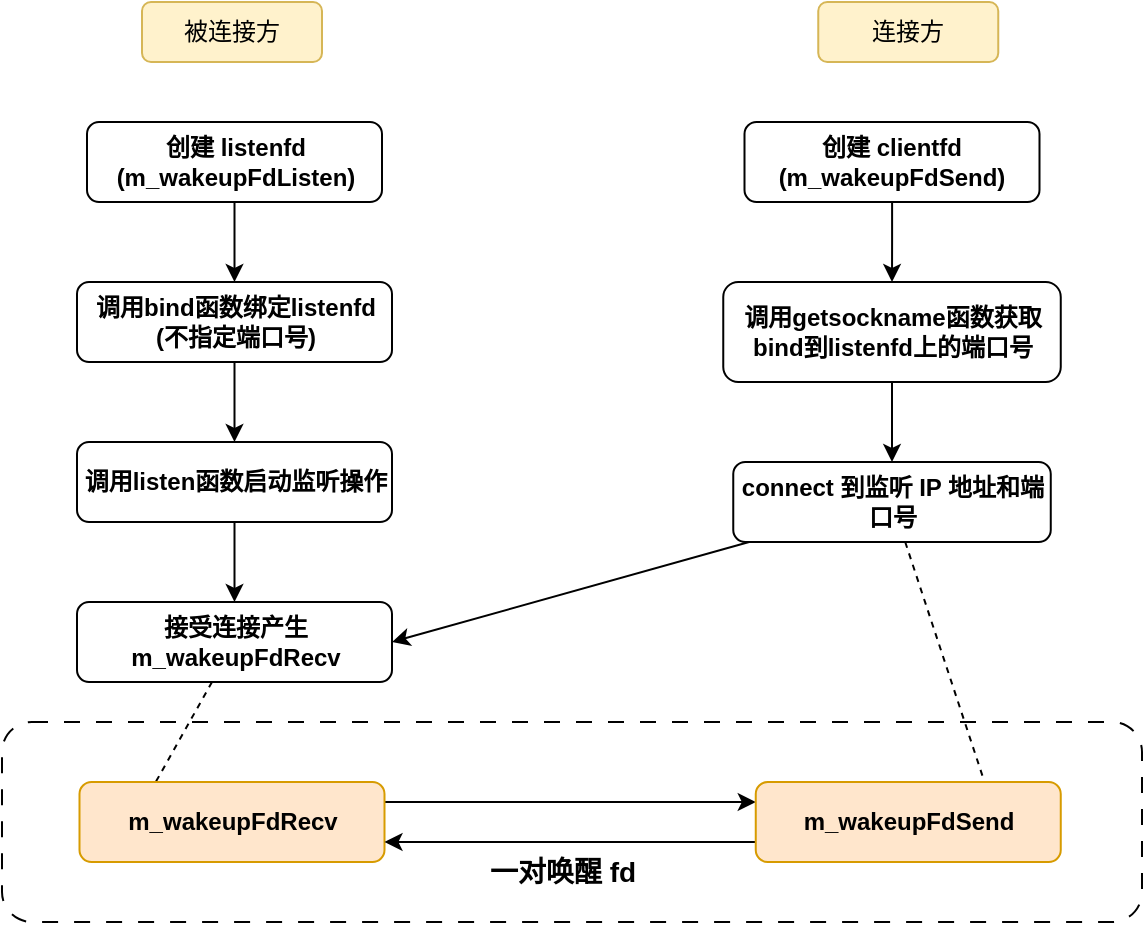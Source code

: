 <mxfile version="21.2.8" type="device">
  <diagram name="第 1 页" id="E0OqM58wUucWfDKx6ohA">
    <mxGraphModel dx="1235" dy="731" grid="0" gridSize="10" guides="1" tooltips="1" connect="1" arrows="1" fold="1" page="1" pageScale="1" pageWidth="3300" pageHeight="4681" math="0" shadow="0">
      <root>
        <mxCell id="0" />
        <mxCell id="1" parent="0" />
        <mxCell id="GomV5-Wkp9xQEJoRMgap-24" value="" style="rounded=1;whiteSpace=wrap;html=1;dashed=1;dashPattern=8 8;" vertex="1" parent="1">
          <mxGeometry x="160" y="420" width="570" height="100" as="geometry" />
        </mxCell>
        <mxCell id="GomV5-Wkp9xQEJoRMgap-1" value="被连接方" style="rounded=1;whiteSpace=wrap;html=1;fillColor=#fff2cc;strokeColor=#d6b656;" vertex="1" parent="1">
          <mxGeometry x="230" y="60" width="90" height="30" as="geometry" />
        </mxCell>
        <mxCell id="GomV5-Wkp9xQEJoRMgap-12" style="edgeStyle=orthogonalEdgeStyle;rounded=0;orthogonalLoop=1;jettySize=auto;html=1;entryX=0.5;entryY=0;entryDx=0;entryDy=0;" edge="1" parent="1" source="GomV5-Wkp9xQEJoRMgap-2" target="GomV5-Wkp9xQEJoRMgap-3">
          <mxGeometry relative="1" as="geometry" />
        </mxCell>
        <mxCell id="GomV5-Wkp9xQEJoRMgap-2" value="&lt;b&gt;创建 listenfd&lt;br&gt;(m_wakeupFdListen)&lt;/b&gt;" style="rounded=1;whiteSpace=wrap;html=1;" vertex="1" parent="1">
          <mxGeometry x="202.5" y="120" width="147.5" height="40" as="geometry" />
        </mxCell>
        <mxCell id="GomV5-Wkp9xQEJoRMgap-13" style="edgeStyle=orthogonalEdgeStyle;rounded=0;orthogonalLoop=1;jettySize=auto;html=1;" edge="1" parent="1" source="GomV5-Wkp9xQEJoRMgap-3" target="GomV5-Wkp9xQEJoRMgap-4">
          <mxGeometry relative="1" as="geometry" />
        </mxCell>
        <mxCell id="GomV5-Wkp9xQEJoRMgap-3" value="&lt;b&gt;调用bind函数绑定listenfd&lt;br&gt;(不指定端口号)&lt;br&gt;&lt;/b&gt;" style="rounded=1;whiteSpace=wrap;html=1;" vertex="1" parent="1">
          <mxGeometry x="197.5" y="200" width="157.5" height="40" as="geometry" />
        </mxCell>
        <mxCell id="GomV5-Wkp9xQEJoRMgap-14" style="edgeStyle=orthogonalEdgeStyle;rounded=0;orthogonalLoop=1;jettySize=auto;html=1;entryX=0.5;entryY=0;entryDx=0;entryDy=0;" edge="1" parent="1" source="GomV5-Wkp9xQEJoRMgap-4" target="GomV5-Wkp9xQEJoRMgap-5">
          <mxGeometry relative="1" as="geometry" />
        </mxCell>
        <mxCell id="GomV5-Wkp9xQEJoRMgap-4" value="&lt;b&gt;调用listen函数启动监听操作&lt;br&gt;&lt;/b&gt;" style="rounded=1;whiteSpace=wrap;html=1;" vertex="1" parent="1">
          <mxGeometry x="197.5" y="280" width="157.5" height="40" as="geometry" />
        </mxCell>
        <mxCell id="GomV5-Wkp9xQEJoRMgap-15" style="rounded=0;orthogonalLoop=1;jettySize=auto;html=1;entryX=0.25;entryY=0;entryDx=0;entryDy=0;endArrow=none;endFill=0;dashed=1;" edge="1" parent="1" source="GomV5-Wkp9xQEJoRMgap-5" target="GomV5-Wkp9xQEJoRMgap-6">
          <mxGeometry relative="1" as="geometry" />
        </mxCell>
        <mxCell id="GomV5-Wkp9xQEJoRMgap-5" value="&lt;b&gt;接受连接产生m_wakeupFdRecv&lt;br&gt;&lt;/b&gt;" style="rounded=1;whiteSpace=wrap;html=1;" vertex="1" parent="1">
          <mxGeometry x="197.5" y="360" width="157.5" height="40" as="geometry" />
        </mxCell>
        <mxCell id="GomV5-Wkp9xQEJoRMgap-20" style="edgeStyle=orthogonalEdgeStyle;rounded=0;orthogonalLoop=1;jettySize=auto;html=1;entryX=0;entryY=0.25;entryDx=0;entryDy=0;" edge="1" parent="1" source="GomV5-Wkp9xQEJoRMgap-6" target="GomV5-Wkp9xQEJoRMgap-11">
          <mxGeometry relative="1" as="geometry">
            <Array as="points">
              <mxPoint x="410" y="460" />
              <mxPoint x="410" y="460" />
            </Array>
          </mxGeometry>
        </mxCell>
        <mxCell id="GomV5-Wkp9xQEJoRMgap-6" value="&lt;b&gt;m_wakeupFdRecv&lt;br&gt;&lt;/b&gt;" style="rounded=1;whiteSpace=wrap;html=1;fillColor=#ffe6cc;strokeColor=#d79b00;" vertex="1" parent="1">
          <mxGeometry x="198.75" y="450" width="152.5" height="40" as="geometry" />
        </mxCell>
        <mxCell id="GomV5-Wkp9xQEJoRMgap-7" value="连接方" style="rounded=1;whiteSpace=wrap;html=1;fillColor=#fff2cc;strokeColor=#d6b656;" vertex="1" parent="1">
          <mxGeometry x="568.13" y="60" width="90" height="30" as="geometry" />
        </mxCell>
        <mxCell id="GomV5-Wkp9xQEJoRMgap-16" style="edgeStyle=orthogonalEdgeStyle;rounded=0;orthogonalLoop=1;jettySize=auto;html=1;entryX=0.5;entryY=0;entryDx=0;entryDy=0;" edge="1" parent="1" source="GomV5-Wkp9xQEJoRMgap-8" target="GomV5-Wkp9xQEJoRMgap-9">
          <mxGeometry relative="1" as="geometry" />
        </mxCell>
        <mxCell id="GomV5-Wkp9xQEJoRMgap-8" value="&lt;b&gt;创建 clientfd&lt;br&gt;(m_wakeupFdSend)&lt;/b&gt;" style="rounded=1;whiteSpace=wrap;html=1;" vertex="1" parent="1">
          <mxGeometry x="531.25" y="120" width="147.5" height="40" as="geometry" />
        </mxCell>
        <mxCell id="GomV5-Wkp9xQEJoRMgap-17" style="edgeStyle=orthogonalEdgeStyle;rounded=0;orthogonalLoop=1;jettySize=auto;html=1;entryX=0.5;entryY=0;entryDx=0;entryDy=0;" edge="1" parent="1" source="GomV5-Wkp9xQEJoRMgap-9" target="GomV5-Wkp9xQEJoRMgap-10">
          <mxGeometry relative="1" as="geometry" />
        </mxCell>
        <mxCell id="GomV5-Wkp9xQEJoRMgap-9" value="&lt;b&gt;调用getsockname函数获取bind到listenfd上的端口号&lt;br&gt;&lt;/b&gt;" style="rounded=1;whiteSpace=wrap;html=1;" vertex="1" parent="1">
          <mxGeometry x="520.63" y="200" width="168.75" height="50" as="geometry" />
        </mxCell>
        <mxCell id="GomV5-Wkp9xQEJoRMgap-19" style="rounded=0;orthogonalLoop=1;jettySize=auto;html=1;entryX=0.75;entryY=0;entryDx=0;entryDy=0;endArrow=none;endFill=0;dashed=1;" edge="1" parent="1" source="GomV5-Wkp9xQEJoRMgap-10" target="GomV5-Wkp9xQEJoRMgap-11">
          <mxGeometry relative="1" as="geometry" />
        </mxCell>
        <mxCell id="GomV5-Wkp9xQEJoRMgap-23" style="rounded=0;orthogonalLoop=1;jettySize=auto;html=1;entryX=1;entryY=0.5;entryDx=0;entryDy=0;" edge="1" parent="1" source="GomV5-Wkp9xQEJoRMgap-10" target="GomV5-Wkp9xQEJoRMgap-5">
          <mxGeometry relative="1" as="geometry" />
        </mxCell>
        <mxCell id="GomV5-Wkp9xQEJoRMgap-10" value="&lt;b&gt;connect 到监听 IP 地址和端口号&lt;/b&gt;" style="rounded=1;whiteSpace=wrap;html=1;" vertex="1" parent="1">
          <mxGeometry x="525.63" y="290" width="158.75" height="40" as="geometry" />
        </mxCell>
        <mxCell id="GomV5-Wkp9xQEJoRMgap-21" style="edgeStyle=orthogonalEdgeStyle;rounded=0;orthogonalLoop=1;jettySize=auto;html=1;entryX=1;entryY=0.75;entryDx=0;entryDy=0;" edge="1" parent="1" source="GomV5-Wkp9xQEJoRMgap-11" target="GomV5-Wkp9xQEJoRMgap-6">
          <mxGeometry relative="1" as="geometry">
            <Array as="points">
              <mxPoint x="490" y="480" />
              <mxPoint x="490" y="480" />
            </Array>
          </mxGeometry>
        </mxCell>
        <mxCell id="GomV5-Wkp9xQEJoRMgap-11" value="&lt;b&gt;m_wakeupFdSend&lt;br&gt;&lt;/b&gt;" style="rounded=1;whiteSpace=wrap;html=1;fillColor=#ffe6cc;strokeColor=#d79b00;" vertex="1" parent="1">
          <mxGeometry x="536.88" y="450" width="152.5" height="40" as="geometry" />
        </mxCell>
        <mxCell id="GomV5-Wkp9xQEJoRMgap-22" value="&lt;b&gt;&lt;font style=&quot;font-size: 14px;&quot;&gt;一对唤醒 fd&lt;/font&gt;&lt;/b&gt;" style="text;html=1;align=center;verticalAlign=middle;resizable=0;points=[];autosize=1;strokeColor=none;fillColor=none;" vertex="1" parent="1">
          <mxGeometry x="390" y="480" width="100" height="30" as="geometry" />
        </mxCell>
      </root>
    </mxGraphModel>
  </diagram>
</mxfile>

